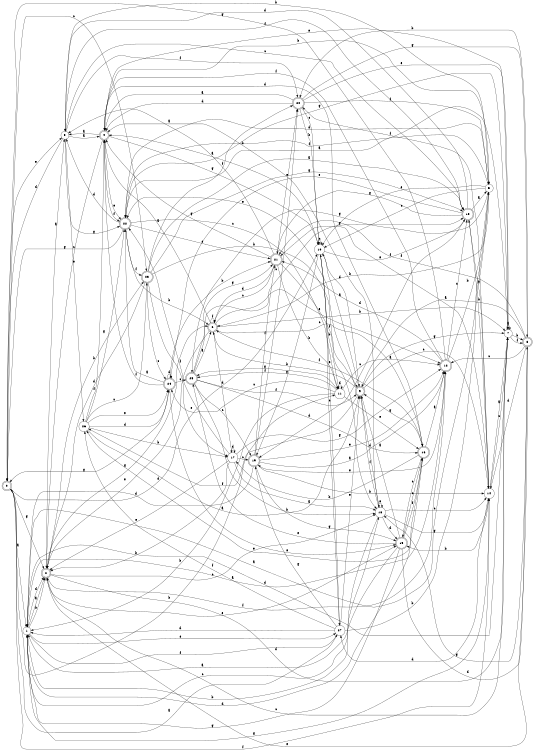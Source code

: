digraph n23_10 {
__start0 [label="" shape="none"];

rankdir=LR;
size="8,5";

s0 [style="rounded,filled", color="black", fillcolor="white" shape="doublecircle", label="0"];
s1 [style="filled", color="black", fillcolor="white" shape="circle", label="1"];
s2 [style="rounded,filled", color="black", fillcolor="white" shape="doublecircle", label="2"];
s3 [style="filled", color="black", fillcolor="white" shape="circle", label="3"];
s4 [style="rounded,filled", color="black", fillcolor="white" shape="doublecircle", label="4"];
s5 [style="filled", color="black", fillcolor="white" shape="circle", label="5"];
s6 [style="rounded,filled", color="black", fillcolor="white" shape="doublecircle", label="6"];
s7 [style="filled", color="black", fillcolor="white" shape="circle", label="7"];
s8 [style="rounded,filled", color="black", fillcolor="white" shape="doublecircle", label="8"];
s9 [style="rounded,filled", color="black", fillcolor="white" shape="doublecircle", label="9"];
s10 [style="filled", color="black", fillcolor="white" shape="circle", label="10"];
s11 [style="filled", color="black", fillcolor="white" shape="circle", label="11"];
s12 [style="rounded,filled", color="black", fillcolor="white" shape="doublecircle", label="12"];
s13 [style="rounded,filled", color="black", fillcolor="white" shape="doublecircle", label="13"];
s14 [style="filled", color="black", fillcolor="white" shape="circle", label="14"];
s15 [style="rounded,filled", color="black", fillcolor="white" shape="doublecircle", label="15"];
s16 [style="rounded,filled", color="black", fillcolor="white" shape="doublecircle", label="16"];
s17 [style="filled", color="black", fillcolor="white" shape="circle", label="17"];
s18 [style="filled", color="black", fillcolor="white" shape="circle", label="18"];
s19 [style="rounded,filled", color="black", fillcolor="white" shape="doublecircle", label="19"];
s20 [style="rounded,filled", color="black", fillcolor="white" shape="doublecircle", label="20"];
s21 [style="rounded,filled", color="black", fillcolor="white" shape="doublecircle", label="21"];
s22 [style="rounded,filled", color="black", fillcolor="white" shape="doublecircle", label="22"];
s23 [style="rounded,filled", color="black", fillcolor="white" shape="doublecircle", label="23"];
s24 [style="rounded,filled", color="black", fillcolor="white" shape="doublecircle", label="24"];
s25 [style="rounded,filled", color="black", fillcolor="white" shape="doublecircle", label="25"];
s26 [style="filled", color="black", fillcolor="white" shape="circle", label="26"];
s27 [style="filled", color="black", fillcolor="white" shape="circle", label="27"];
s0 -> s1 [label="a"];
s0 -> s11 [label="b"];
s0 -> s23 [label="c"];
s0 -> s10 [label="d"];
s0 -> s3 [label="e"];
s0 -> s14 [label="f"];
s0 -> s2 [label="g"];
s1 -> s2 [label="a"];
s1 -> s2 [label="b"];
s1 -> s18 [label="c"];
s1 -> s2 [label="d"];
s1 -> s27 [label="e"];
s1 -> s27 [label="f"];
s1 -> s14 [label="g"];
s2 -> s3 [label="a"];
s2 -> s23 [label="b"];
s2 -> s18 [label="c"];
s2 -> s7 [label="d"];
s2 -> s15 [label="e"];
s2 -> s12 [label="f"];
s2 -> s6 [label="g"];
s3 -> s4 [label="a"];
s3 -> s5 [label="b"];
s3 -> s13 [label="c"];
s3 -> s0 [label="d"];
s3 -> s26 [label="e"];
s3 -> s20 [label="f"];
s3 -> s22 [label="g"];
s4 -> s3 [label="a"];
s4 -> s5 [label="b"];
s4 -> s2 [label="c"];
s4 -> s16 [label="d"];
s4 -> s22 [label="e"];
s4 -> s22 [label="f"];
s4 -> s10 [label="g"];
s5 -> s1 [label="a"];
s5 -> s6 [label="b"];
s5 -> s10 [label="c"];
s5 -> s22 [label="d"];
s5 -> s10 [label="e"];
s5 -> s22 [label="f"];
s5 -> s25 [label="g"];
s6 -> s4 [label="a"];
s6 -> s7 [label="b"];
s6 -> s16 [label="c"];
s6 -> s17 [label="d"];
s6 -> s2 [label="e"];
s6 -> s6 [label="f"];
s6 -> s13 [label="g"];
s7 -> s7 [label="a"];
s7 -> s8 [label="b"];
s7 -> s2 [label="c"];
s7 -> s1 [label="d"];
s7 -> s4 [label="e"];
s7 -> s8 [label="f"];
s7 -> s22 [label="g"];
s8 -> s9 [label="a"];
s8 -> s20 [label="b"];
s8 -> s12 [label="c"];
s8 -> s14 [label="d"];
s8 -> s2 [label="e"];
s8 -> s21 [label="f"];
s8 -> s18 [label="g"];
s9 -> s10 [label="a"];
s9 -> s6 [label="b"];
s9 -> s14 [label="c"];
s9 -> s18 [label="d"];
s9 -> s22 [label="e"];
s9 -> s26 [label="f"];
s9 -> s7 [label="g"];
s10 -> s4 [label="a"];
s10 -> s11 [label="b"];
s10 -> s10 [label="c"];
s10 -> s9 [label="d"];
s10 -> s27 [label="e"];
s10 -> s13 [label="f"];
s10 -> s19 [label="g"];
s11 -> s12 [label="a"];
s11 -> s1 [label="b"];
s11 -> s24 [label="c"];
s11 -> s11 [label="d"];
s11 -> s16 [label="e"];
s11 -> s25 [label="f"];
s11 -> s25 [label="g"];
s12 -> s1 [label="a"];
s12 -> s5 [label="b"];
s12 -> s13 [label="c"];
s12 -> s21 [label="d"];
s12 -> s19 [label="e"];
s12 -> s4 [label="f"];
s12 -> s0 [label="g"];
s13 -> s5 [label="a"];
s13 -> s14 [label="b"];
s13 -> s19 [label="c"];
s13 -> s3 [label="d"];
s13 -> s24 [label="e"];
s13 -> s3 [label="f"];
s13 -> s21 [label="g"];
s14 -> s7 [label="a"];
s14 -> s15 [label="b"];
s14 -> s7 [label="c"];
s14 -> s27 [label="d"];
s14 -> s21 [label="e"];
s14 -> s20 [label="f"];
s14 -> s13 [label="g"];
s15 -> s9 [label="a"];
s15 -> s1 [label="b"];
s15 -> s16 [label="c"];
s15 -> s8 [label="d"];
s15 -> s25 [label="e"];
s15 -> s16 [label="f"];
s15 -> s1 [label="g"];
s16 -> s12 [label="a"];
s16 -> s17 [label="b"];
s16 -> s15 [label="c"];
s16 -> s1 [label="d"];
s16 -> s26 [label="e"];
s16 -> s6 [label="f"];
s16 -> s9 [label="g"];
s17 -> s18 [label="a"];
s17 -> s2 [label="b"];
s17 -> s19 [label="c"];
s17 -> s17 [label="d"];
s17 -> s2 [label="e"];
s17 -> s22 [label="f"];
s17 -> s12 [label="g"];
s18 -> s1 [label="a"];
s18 -> s4 [label="b"];
s18 -> s14 [label="c"];
s18 -> s15 [label="d"];
s18 -> s18 [label="e"];
s18 -> s9 [label="f"];
s18 -> s14 [label="g"];
s19 -> s12 [label="a"];
s19 -> s14 [label="b"];
s19 -> s20 [label="c"];
s19 -> s1 [label="d"];
s19 -> s12 [label="e"];
s19 -> s21 [label="f"];
s19 -> s15 [label="g"];
s20 -> s4 [label="a"];
s20 -> s10 [label="b"];
s20 -> s10 [label="c"];
s20 -> s4 [label="d"];
s20 -> s7 [label="e"];
s20 -> s5 [label="f"];
s20 -> s8 [label="g"];
s21 -> s3 [label="a"];
s21 -> s11 [label="b"];
s21 -> s6 [label="c"];
s21 -> s6 [label="d"];
s21 -> s20 [label="e"];
s21 -> s18 [label="f"];
s21 -> s4 [label="g"];
s22 -> s7 [label="a"];
s22 -> s6 [label="b"];
s22 -> s11 [label="c"];
s22 -> s3 [label="d"];
s22 -> s21 [label="e"];
s22 -> s23 [label="f"];
s22 -> s0 [label="g"];
s23 -> s13 [label="a"];
s23 -> s9 [label="b"];
s23 -> s24 [label="c"];
s23 -> s2 [label="d"];
s23 -> s17 [label="e"];
s23 -> s20 [label="f"];
s23 -> s13 [label="g"];
s24 -> s22 [label="a"];
s24 -> s21 [label="b"];
s24 -> s25 [label="c"];
s24 -> s24 [label="d"];
s24 -> s15 [label="e"];
s24 -> s4 [label="f"];
s24 -> s0 [label="g"];
s25 -> s6 [label="a"];
s25 -> s18 [label="b"];
s25 -> s19 [label="c"];
s25 -> s16 [label="d"];
s25 -> s12 [label="e"];
s25 -> s9 [label="f"];
s25 -> s21 [label="g"];
s26 -> s9 [label="a"];
s26 -> s17 [label="b"];
s26 -> s23 [label="c"];
s26 -> s24 [label="d"];
s26 -> s24 [label="e"];
s26 -> s4 [label="f"];
s26 -> s22 [label="g"];
s27 -> s0 [label="a"];
s27 -> s5 [label="b"];
s27 -> s10 [label="c"];
s27 -> s1 [label="d"];
s27 -> s9 [label="e"];
s27 -> s26 [label="f"];
s27 -> s19 [label="g"];

}